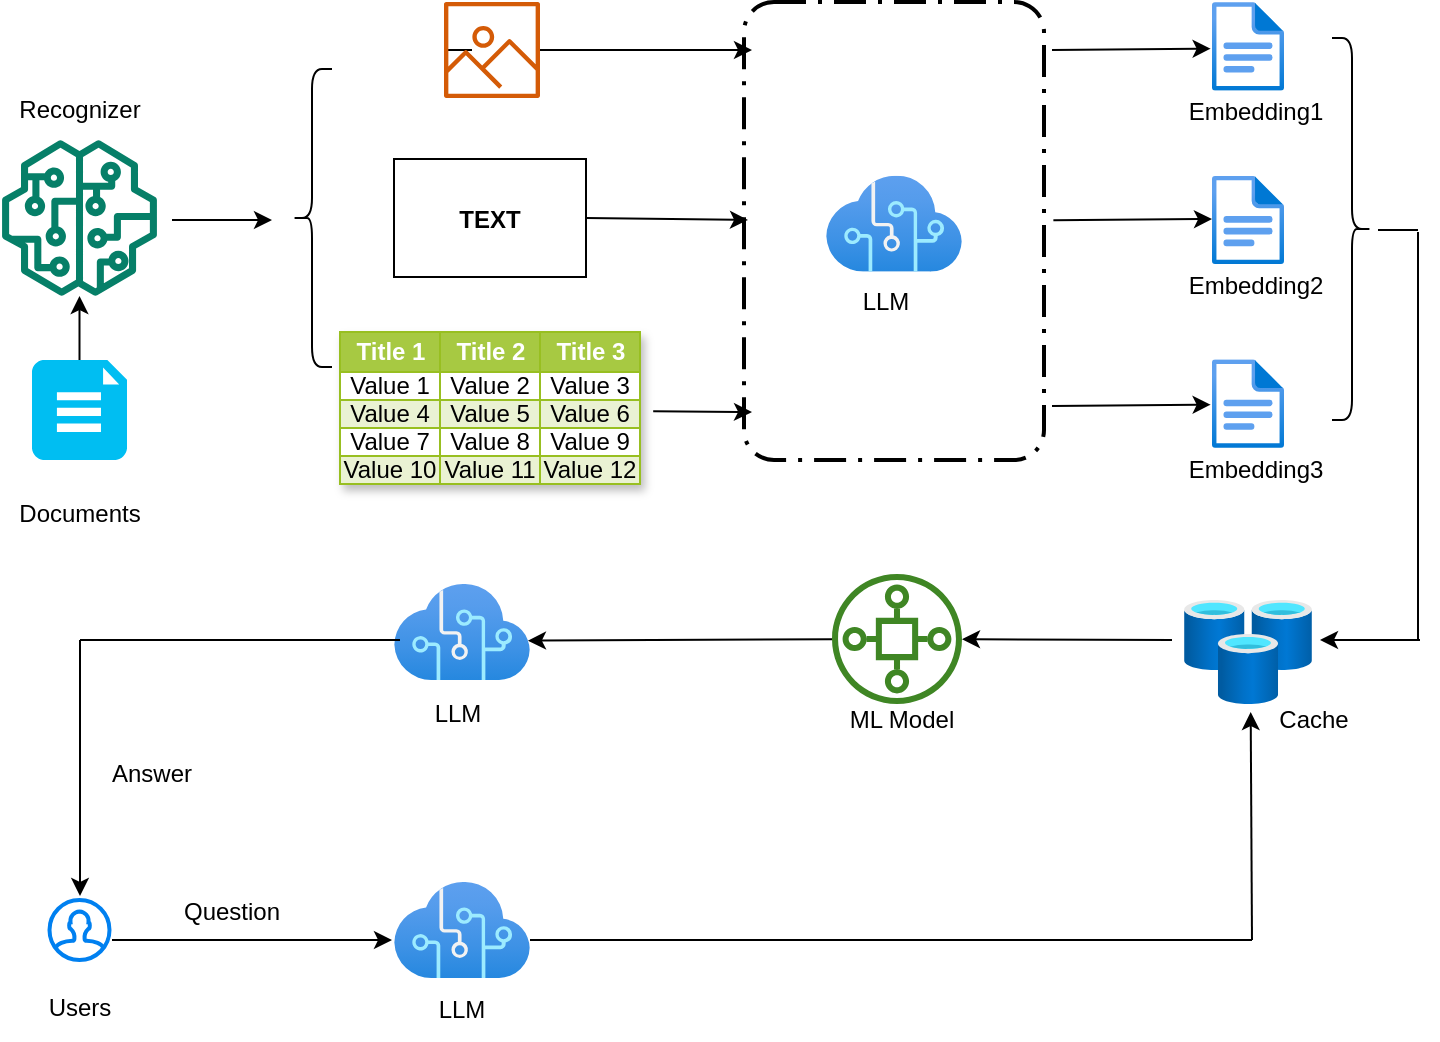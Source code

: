 <mxfile>
    <diagram id="Q0Bqb7_0KAcd7Om0uFCT" name="Page-1">
        <mxGraphModel dx="728" dy="333" grid="1" gridSize="10" guides="1" tooltips="1" connect="1" arrows="1" fold="1" page="1" pageScale="1" pageWidth="827" pageHeight="1169" math="0" shadow="0">
            <root>
                <mxCell id="0"/>
                <mxCell id="1" parent="0"/>
                <mxCell id="80" value="" style="verticalLabelPosition=bottom;html=1;verticalAlign=top;align=center;strokeColor=none;fillColor=#00BEF2;shape=mxgraph.azure.file_2;pointerEvents=1;" parent="1" vertex="1">
                    <mxGeometry x="110" y="560" width="47.5" height="50" as="geometry"/>
                </mxCell>
                <mxCell id="81" value="" style="sketch=0;outlineConnect=0;fontColor=#232F3E;gradientColor=none;fillColor=#067F68;strokeColor=none;dashed=0;verticalLabelPosition=bottom;verticalAlign=top;align=center;html=1;fontSize=12;fontStyle=0;aspect=fixed;pointerEvents=1;shape=mxgraph.aws4.sagemaker_model;" parent="1" vertex="1">
                    <mxGeometry x="94.75" y="450" width="78" height="78" as="geometry"/>
                </mxCell>
                <mxCell id="82" value="" style="endArrow=classic;html=1;exitX=0.5;exitY=0;exitDx=0;exitDy=0;exitPerimeter=0;" parent="1" source="80" target="81" edge="1">
                    <mxGeometry width="50" height="50" relative="1" as="geometry">
                        <mxPoint x="90" y="570" as="sourcePoint"/>
                        <mxPoint x="140" y="520" as="targetPoint"/>
                    </mxGeometry>
                </mxCell>
                <mxCell id="83" value="" style="endArrow=classic;html=1;" parent="1" edge="1">
                    <mxGeometry width="50" height="50" relative="1" as="geometry">
                        <mxPoint x="180" y="490" as="sourcePoint"/>
                        <mxPoint x="230" y="490" as="targetPoint"/>
                    </mxGeometry>
                </mxCell>
                <mxCell id="84" value="" style="shape=curlyBracket;whiteSpace=wrap;html=1;rounded=1;labelPosition=left;verticalLabelPosition=middle;align=right;verticalAlign=middle;" parent="1" vertex="1">
                    <mxGeometry x="240" y="414.5" width="20" height="149" as="geometry"/>
                </mxCell>
                <mxCell id="91" value="Assets" style="childLayout=tableLayout;recursiveResize=0;strokeColor=#98bf21;fillColor=#A7C942;shadow=1;" parent="1" vertex="1">
                    <mxGeometry x="264" y="546" width="150" height="76" as="geometry"/>
                </mxCell>
                <mxCell id="92" style="shape=tableRow;horizontal=0;startSize=0;swimlaneHead=0;swimlaneBody=0;top=0;left=0;bottom=0;right=0;dropTarget=0;collapsible=0;recursiveResize=0;expand=0;fontStyle=0;strokeColor=inherit;fillColor=#ffffff;" parent="91" vertex="1">
                    <mxGeometry width="150" height="20" as="geometry"/>
                </mxCell>
                <mxCell id="93" value="Title 1" style="connectable=0;recursiveResize=0;strokeColor=inherit;fillColor=#A7C942;align=center;fontStyle=1;fontColor=#FFFFFF;html=1;" parent="92" vertex="1">
                    <mxGeometry width="50" height="20" as="geometry">
                        <mxRectangle width="50" height="20" as="alternateBounds"/>
                    </mxGeometry>
                </mxCell>
                <mxCell id="94" value="Title 2" style="connectable=0;recursiveResize=0;strokeColor=inherit;fillColor=#A7C942;align=center;fontStyle=1;fontColor=#FFFFFF;html=1;" parent="92" vertex="1">
                    <mxGeometry x="50" width="50" height="20" as="geometry">
                        <mxRectangle width="50" height="20" as="alternateBounds"/>
                    </mxGeometry>
                </mxCell>
                <mxCell id="95" value="Title 3" style="connectable=0;recursiveResize=0;strokeColor=inherit;fillColor=#A7C942;align=center;fontStyle=1;fontColor=#FFFFFF;html=1;" parent="92" vertex="1">
                    <mxGeometry x="100" width="50" height="20" as="geometry">
                        <mxRectangle width="50" height="20" as="alternateBounds"/>
                    </mxGeometry>
                </mxCell>
                <mxCell id="96" value="" style="shape=tableRow;horizontal=0;startSize=0;swimlaneHead=0;swimlaneBody=0;top=0;left=0;bottom=0;right=0;dropTarget=0;collapsible=0;recursiveResize=0;expand=0;fontStyle=0;strokeColor=inherit;fillColor=#ffffff;" parent="91" vertex="1">
                    <mxGeometry y="20" width="150" height="14" as="geometry"/>
                </mxCell>
                <mxCell id="97" value="Value 1" style="connectable=0;recursiveResize=0;strokeColor=inherit;fillColor=inherit;align=center;whiteSpace=wrap;html=1;" parent="96" vertex="1">
                    <mxGeometry width="50" height="14" as="geometry">
                        <mxRectangle width="50" height="14" as="alternateBounds"/>
                    </mxGeometry>
                </mxCell>
                <mxCell id="98" value="Value 2" style="connectable=0;recursiveResize=0;strokeColor=inherit;fillColor=inherit;align=center;whiteSpace=wrap;html=1;" parent="96" vertex="1">
                    <mxGeometry x="50" width="50" height="14" as="geometry">
                        <mxRectangle width="50" height="14" as="alternateBounds"/>
                    </mxGeometry>
                </mxCell>
                <mxCell id="99" value="Value 3" style="connectable=0;recursiveResize=0;strokeColor=inherit;fillColor=inherit;align=center;whiteSpace=wrap;html=1;" parent="96" vertex="1">
                    <mxGeometry x="100" width="50" height="14" as="geometry">
                        <mxRectangle width="50" height="14" as="alternateBounds"/>
                    </mxGeometry>
                </mxCell>
                <mxCell id="100" value="" style="shape=tableRow;horizontal=0;startSize=0;swimlaneHead=0;swimlaneBody=0;top=0;left=0;bottom=0;right=0;dropTarget=0;collapsible=0;recursiveResize=0;expand=0;fontStyle=1;strokeColor=inherit;fillColor=#EAF2D3;" parent="91" vertex="1">
                    <mxGeometry y="34" width="150" height="14" as="geometry"/>
                </mxCell>
                <mxCell id="101" value="Value 4" style="connectable=0;recursiveResize=0;strokeColor=inherit;fillColor=inherit;whiteSpace=wrap;html=1;" parent="100" vertex="1">
                    <mxGeometry width="50" height="14" as="geometry">
                        <mxRectangle width="50" height="14" as="alternateBounds"/>
                    </mxGeometry>
                </mxCell>
                <mxCell id="102" value="Value 5" style="connectable=0;recursiveResize=0;strokeColor=inherit;fillColor=inherit;whiteSpace=wrap;html=1;" parent="100" vertex="1">
                    <mxGeometry x="50" width="50" height="14" as="geometry">
                        <mxRectangle width="50" height="14" as="alternateBounds"/>
                    </mxGeometry>
                </mxCell>
                <mxCell id="103" value="Value 6" style="connectable=0;recursiveResize=0;strokeColor=inherit;fillColor=inherit;whiteSpace=wrap;html=1;" parent="100" vertex="1">
                    <mxGeometry x="100" width="50" height="14" as="geometry">
                        <mxRectangle width="50" height="14" as="alternateBounds"/>
                    </mxGeometry>
                </mxCell>
                <mxCell id="104" value="" style="shape=tableRow;horizontal=0;startSize=0;swimlaneHead=0;swimlaneBody=0;top=0;left=0;bottom=0;right=0;dropTarget=0;collapsible=0;recursiveResize=0;expand=0;fontStyle=0;strokeColor=inherit;fillColor=#ffffff;" parent="91" vertex="1">
                    <mxGeometry y="48" width="150" height="14" as="geometry"/>
                </mxCell>
                <mxCell id="105" value="Value 7" style="connectable=0;recursiveResize=0;strokeColor=inherit;fillColor=inherit;fontStyle=0;align=center;whiteSpace=wrap;html=1;" parent="104" vertex="1">
                    <mxGeometry width="50" height="14" as="geometry">
                        <mxRectangle width="50" height="14" as="alternateBounds"/>
                    </mxGeometry>
                </mxCell>
                <mxCell id="106" value="Value 8" style="connectable=0;recursiveResize=0;strokeColor=inherit;fillColor=inherit;fontStyle=0;align=center;whiteSpace=wrap;html=1;" parent="104" vertex="1">
                    <mxGeometry x="50" width="50" height="14" as="geometry">
                        <mxRectangle width="50" height="14" as="alternateBounds"/>
                    </mxGeometry>
                </mxCell>
                <mxCell id="107" value="Value 9" style="connectable=0;recursiveResize=0;strokeColor=inherit;fillColor=inherit;fontStyle=0;align=center;whiteSpace=wrap;html=1;" parent="104" vertex="1">
                    <mxGeometry x="100" width="50" height="14" as="geometry">
                        <mxRectangle width="50" height="14" as="alternateBounds"/>
                    </mxGeometry>
                </mxCell>
                <mxCell id="108" value="" style="shape=tableRow;horizontal=0;startSize=0;swimlaneHead=0;swimlaneBody=0;top=0;left=0;bottom=0;right=0;dropTarget=0;collapsible=0;recursiveResize=0;expand=0;fontStyle=1;strokeColor=inherit;fillColor=#EAF2D3;" parent="91" vertex="1">
                    <mxGeometry y="62" width="150" height="14" as="geometry"/>
                </mxCell>
                <mxCell id="109" value="Value 10" style="connectable=0;recursiveResize=0;strokeColor=inherit;fillColor=inherit;whiteSpace=wrap;html=1;" parent="108" vertex="1">
                    <mxGeometry width="50" height="14" as="geometry">
                        <mxRectangle width="50" height="14" as="alternateBounds"/>
                    </mxGeometry>
                </mxCell>
                <mxCell id="110" value="Value 11" style="connectable=0;recursiveResize=0;strokeColor=inherit;fillColor=inherit;whiteSpace=wrap;html=1;" parent="108" vertex="1">
                    <mxGeometry x="50" width="50" height="14" as="geometry">
                        <mxRectangle width="50" height="14" as="alternateBounds"/>
                    </mxGeometry>
                </mxCell>
                <mxCell id="111" value="Value 12" style="connectable=0;recursiveResize=0;strokeColor=inherit;fillColor=inherit;whiteSpace=wrap;html=1;" parent="108" vertex="1">
                    <mxGeometry x="100" width="50" height="14" as="geometry">
                        <mxRectangle width="50" height="14" as="alternateBounds"/>
                    </mxGeometry>
                </mxCell>
                <mxCell id="114" value="" style="points=[[0.25,0,0],[0.5,0,0],[0.75,0,0],[1,0.25,0],[1,0.5,0],[1,0.75,0],[0.75,1,0],[0.5,1,0],[0.25,1,0],[0,0.75,0],[0,0.5,0],[0,0.25,0]];rounded=1;arcSize=10;dashed=1;strokeColor=#000000;fillColor=none;gradientColor=none;dashPattern=8 3 1 3;strokeWidth=2;whiteSpace=wrap;" parent="1" vertex="1">
                    <mxGeometry x="466" y="381" width="150" height="229" as="geometry"/>
                </mxCell>
                <mxCell id="113" value="" style="sketch=0;outlineConnect=0;fontColor=#232F3E;gradientColor=none;fillColor=#3F8624;strokeColor=none;dashed=0;verticalLabelPosition=bottom;verticalAlign=top;align=center;html=1;fontSize=12;fontStyle=0;aspect=fixed;pointerEvents=1;shape=mxgraph.aws4.iot_sitewise_asset_model;" parent="1" vertex="1">
                    <mxGeometry x="510" y="667" width="65" height="65" as="geometry"/>
                </mxCell>
                <mxCell id="115" value="" style="endArrow=classic;html=1;startArrow=none;" parent="1" source="85" edge="1">
                    <mxGeometry width="50" height="50" relative="1" as="geometry">
                        <mxPoint x="330" y="405" as="sourcePoint"/>
                        <mxPoint x="470" y="405" as="targetPoint"/>
                    </mxGeometry>
                </mxCell>
                <mxCell id="116" value="" style="endArrow=classic;html=1;exitX=1;exitY=0.5;exitDx=0;exitDy=0;" parent="1" source="118" edge="1">
                    <mxGeometry width="50" height="50" relative="1" as="geometry">
                        <mxPoint x="360" y="490" as="sourcePoint"/>
                        <mxPoint x="468" y="490" as="targetPoint"/>
                    </mxGeometry>
                </mxCell>
                <mxCell id="117" value="" style="endArrow=classic;html=1;exitX=1.044;exitY=-0.595;exitDx=0;exitDy=0;exitPerimeter=0;" parent="1" source="104" edge="1">
                    <mxGeometry width="50" height="50" relative="1" as="geometry">
                        <mxPoint x="410" y="564" as="sourcePoint"/>
                        <mxPoint x="470" y="586" as="targetPoint"/>
                    </mxGeometry>
                </mxCell>
                <mxCell id="118" value="" style="rounded=0;whiteSpace=wrap;html=1;" parent="1" vertex="1">
                    <mxGeometry x="291" y="459.5" width="96" height="59" as="geometry"/>
                </mxCell>
                <mxCell id="119" value="" style="endArrow=none;html=1;" parent="1" target="85" edge="1">
                    <mxGeometry width="50" height="50" relative="1" as="geometry">
                        <mxPoint x="330" y="405" as="sourcePoint"/>
                        <mxPoint x="470" y="405" as="targetPoint"/>
                    </mxGeometry>
                </mxCell>
                <mxCell id="85" value="" style="sketch=0;outlineConnect=0;fontColor=#232F3E;gradientColor=none;fillColor=#D45B07;strokeColor=none;dashed=0;verticalLabelPosition=bottom;verticalAlign=top;align=center;html=1;fontSize=12;fontStyle=0;aspect=fixed;pointerEvents=1;shape=mxgraph.aws4.container_registry_image;" parent="1" vertex="1">
                    <mxGeometry x="316" y="381" width="48" height="48" as="geometry"/>
                </mxCell>
                <mxCell id="120" value="&lt;b&gt;TEXT&lt;/b&gt;" style="text;html=1;strokeColor=none;fillColor=none;align=center;verticalAlign=middle;whiteSpace=wrap;rounded=0;" parent="1" vertex="1">
                    <mxGeometry x="309" y="475" width="60" height="30" as="geometry"/>
                </mxCell>
                <mxCell id="121" value="" style="aspect=fixed;html=1;points=[];align=center;image;fontSize=12;image=img/lib/azure2/general/File.svg;" parent="1" vertex="1">
                    <mxGeometry x="700" y="381" width="36" height="44.36" as="geometry"/>
                </mxCell>
                <mxCell id="122" value="" style="aspect=fixed;html=1;points=[];align=center;image;fontSize=12;image=img/lib/azure2/general/File.svg;" parent="1" vertex="1">
                    <mxGeometry x="700" y="467.82" width="36" height="44.36" as="geometry"/>
                </mxCell>
                <mxCell id="123" value="" style="aspect=fixed;html=1;points=[];align=center;image;fontSize=12;image=img/lib/azure2/general/File.svg;" parent="1" vertex="1">
                    <mxGeometry x="700" y="559.64" width="36" height="44.36" as="geometry"/>
                </mxCell>
                <mxCell id="124" value="" style="endArrow=classic;html=1;entryX=-0.019;entryY=0.639;entryDx=0;entryDy=0;entryPerimeter=0;" parent="1" edge="1">
                    <mxGeometry width="50" height="50" relative="1" as="geometry">
                        <mxPoint x="620" y="405" as="sourcePoint"/>
                        <mxPoint x="699.316" y="404.346" as="targetPoint"/>
                    </mxGeometry>
                </mxCell>
                <mxCell id="125" value="" style="endArrow=classic;html=1;entryX=-0.019;entryY=0.639;entryDx=0;entryDy=0;entryPerimeter=0;" parent="1" edge="1">
                    <mxGeometry width="50" height="50" relative="1" as="geometry">
                        <mxPoint x="620.68" y="490.15" as="sourcePoint"/>
                        <mxPoint x="699.996" y="489.496" as="targetPoint"/>
                    </mxGeometry>
                </mxCell>
                <mxCell id="126" value="" style="endArrow=classic;html=1;entryX=-0.019;entryY=0.639;entryDx=0;entryDy=0;entryPerimeter=0;" parent="1" edge="1">
                    <mxGeometry width="50" height="50" relative="1" as="geometry">
                        <mxPoint x="620.0" y="582.97" as="sourcePoint"/>
                        <mxPoint x="699.316" y="582.316" as="targetPoint"/>
                    </mxGeometry>
                </mxCell>
                <mxCell id="127" value="" style="shape=curlyBracket;whiteSpace=wrap;html=1;rounded=1;flipH=1;labelPosition=right;verticalLabelPosition=middle;align=left;verticalAlign=middle;" parent="1" vertex="1">
                    <mxGeometry x="760" y="399" width="20" height="191" as="geometry"/>
                </mxCell>
                <mxCell id="128" value="" style="html=1;verticalLabelPosition=bottom;align=center;labelBackgroundColor=#ffffff;verticalAlign=top;strokeWidth=2;strokeColor=#0080F0;shadow=0;dashed=0;shape=mxgraph.ios7.icons.user;" parent="1" vertex="1">
                    <mxGeometry x="118.75" y="830" width="30" height="30" as="geometry"/>
                </mxCell>
                <mxCell id="130" value="" style="endArrow=classic;html=1;" parent="1" edge="1">
                    <mxGeometry width="50" height="50" relative="1" as="geometry">
                        <mxPoint x="150" y="850" as="sourcePoint"/>
                        <mxPoint x="290" y="850" as="targetPoint"/>
                    </mxGeometry>
                </mxCell>
                <mxCell id="131" value="" style="aspect=fixed;html=1;points=[];align=center;image;fontSize=12;image=img/lib/azure2/databases/Cache_Redis.svg;" parent="1" vertex="1">
                    <mxGeometry x="686" y="680" width="64" height="52" as="geometry"/>
                </mxCell>
                <mxCell id="132" value="Documents" style="text;html=1;strokeColor=none;fillColor=none;align=center;verticalAlign=middle;whiteSpace=wrap;rounded=0;" parent="1" vertex="1">
                    <mxGeometry x="104" y="622" width="60" height="30" as="geometry"/>
                </mxCell>
                <mxCell id="133" value="Embedding1" style="text;html=1;strokeColor=none;fillColor=none;align=center;verticalAlign=middle;whiteSpace=wrap;rounded=0;" parent="1" vertex="1">
                    <mxGeometry x="692" y="421" width="60" height="30" as="geometry"/>
                </mxCell>
                <mxCell id="134" value="Embedding2" style="text;html=1;strokeColor=none;fillColor=none;align=center;verticalAlign=middle;whiteSpace=wrap;rounded=0;" parent="1" vertex="1">
                    <mxGeometry x="692" y="508" width="60" height="30" as="geometry"/>
                </mxCell>
                <mxCell id="136" value="Embedding3" style="text;html=1;strokeColor=none;fillColor=none;align=center;verticalAlign=middle;whiteSpace=wrap;rounded=0;" parent="1" vertex="1">
                    <mxGeometry x="692" y="600" width="60" height="30" as="geometry"/>
                </mxCell>
                <mxCell id="138" value="" style="endArrow=none;html=1;fontFamily=Helvetica;fontSize=11;fontColor=default;align=center;strokeColor=default;" parent="1" edge="1">
                    <mxGeometry width="50" height="50" relative="1" as="geometry">
                        <mxPoint x="783" y="495" as="sourcePoint"/>
                        <mxPoint x="803" y="495" as="targetPoint"/>
                    </mxGeometry>
                </mxCell>
                <mxCell id="139" value="" style="endArrow=none;html=1;" parent="1" edge="1">
                    <mxGeometry width="50" height="50" relative="1" as="geometry">
                        <mxPoint x="803" y="700" as="sourcePoint"/>
                        <mxPoint x="803" y="496" as="targetPoint"/>
                    </mxGeometry>
                </mxCell>
                <mxCell id="140" value="" style="endArrow=classic;html=1;" parent="1" edge="1">
                    <mxGeometry width="50" height="50" relative="1" as="geometry">
                        <mxPoint x="804" y="700" as="sourcePoint"/>
                        <mxPoint x="754" y="700" as="targetPoint"/>
                    </mxGeometry>
                </mxCell>
                <mxCell id="141" value="" style="aspect=fixed;html=1;points=[];align=center;image;fontSize=12;image=img/lib/azure2/ai_machine_learning/Cognitive_Services.svg;" parent="1" vertex="1">
                    <mxGeometry x="507" y="467.82" width="68" height="48" as="geometry"/>
                </mxCell>
                <mxCell id="142" value="" style="aspect=fixed;html=1;points=[];align=center;image;fontSize=12;image=img/lib/azure2/ai_machine_learning/Cognitive_Services.svg;" parent="1" vertex="1">
                    <mxGeometry x="291" y="821" width="68" height="48" as="geometry"/>
                </mxCell>
                <mxCell id="143" value="" style="aspect=fixed;html=1;points=[];align=center;image;fontSize=12;image=img/lib/azure2/ai_machine_learning/Cognitive_Services.svg;" parent="1" vertex="1">
                    <mxGeometry x="291" y="672" width="68" height="48" as="geometry"/>
                </mxCell>
                <mxCell id="144" value="" style="endArrow=none;html=1;" parent="1" edge="1">
                    <mxGeometry width="50" height="50" relative="1" as="geometry">
                        <mxPoint x="359" y="850" as="sourcePoint"/>
                        <mxPoint x="720" y="850" as="targetPoint"/>
                    </mxGeometry>
                </mxCell>
                <mxCell id="145" value="" style="endArrow=classic;html=1;entryX=0.521;entryY=1.077;entryDx=0;entryDy=0;entryPerimeter=0;" parent="1" target="131" edge="1">
                    <mxGeometry width="50" height="50" relative="1" as="geometry">
                        <mxPoint x="720" y="850" as="sourcePoint"/>
                        <mxPoint x="770" y="800" as="targetPoint"/>
                    </mxGeometry>
                </mxCell>
                <mxCell id="146" value="" style="endArrow=classic;html=1;" parent="1" target="113" edge="1">
                    <mxGeometry width="50" height="50" relative="1" as="geometry">
                        <mxPoint x="680" y="700" as="sourcePoint"/>
                        <mxPoint x="640" y="680" as="targetPoint"/>
                    </mxGeometry>
                </mxCell>
                <mxCell id="147" value="" style="endArrow=classic;html=1;entryX=0.985;entryY=0.59;entryDx=0;entryDy=0;entryPerimeter=0;" parent="1" source="113" target="143" edge="1">
                    <mxGeometry width="50" height="50" relative="1" as="geometry">
                        <mxPoint x="350" y="750" as="sourcePoint"/>
                        <mxPoint x="400" y="700" as="targetPoint"/>
                    </mxGeometry>
                </mxCell>
                <mxCell id="148" value="" style="endArrow=none;html=1;" parent="1" edge="1">
                    <mxGeometry width="50" height="50" relative="1" as="geometry">
                        <mxPoint x="134" y="700" as="sourcePoint"/>
                        <mxPoint x="294" y="700" as="targetPoint"/>
                    </mxGeometry>
                </mxCell>
                <mxCell id="149" value="" style="endArrow=classic;html=1;entryX=0.375;entryY=-0.067;entryDx=0;entryDy=0;entryPerimeter=0;" parent="1" edge="1">
                    <mxGeometry width="50" height="50" relative="1" as="geometry">
                        <mxPoint x="134" y="700" as="sourcePoint"/>
                        <mxPoint x="134" y="827.99" as="targetPoint"/>
                    </mxGeometry>
                </mxCell>
                <mxCell id="150" value="Recognizer" style="text;html=1;strokeColor=none;fillColor=none;align=center;verticalAlign=middle;whiteSpace=wrap;rounded=0;" parent="1" vertex="1">
                    <mxGeometry x="104" y="420" width="60" height="30" as="geometry"/>
                </mxCell>
                <mxCell id="151" value="LLM" style="text;html=1;strokeColor=none;fillColor=none;align=center;verticalAlign=middle;whiteSpace=wrap;rounded=0;" parent="1" vertex="1">
                    <mxGeometry x="507" y="516" width="60" height="30" as="geometry"/>
                </mxCell>
                <mxCell id="152" value="Cache" style="text;html=1;strokeColor=none;fillColor=none;align=center;verticalAlign=middle;whiteSpace=wrap;rounded=0;" parent="1" vertex="1">
                    <mxGeometry x="721" y="725" width="60" height="30" as="geometry"/>
                </mxCell>
                <mxCell id="153" value="ML Model" style="text;html=1;strokeColor=none;fillColor=none;align=center;verticalAlign=middle;whiteSpace=wrap;rounded=0;" parent="1" vertex="1">
                    <mxGeometry x="515" y="725" width="60" height="30" as="geometry"/>
                </mxCell>
                <mxCell id="154" value="LLM" style="text;html=1;strokeColor=none;fillColor=none;align=center;verticalAlign=middle;whiteSpace=wrap;rounded=0;" parent="1" vertex="1">
                    <mxGeometry x="293" y="722" width="60" height="30" as="geometry"/>
                </mxCell>
                <mxCell id="155" value="LLM" style="text;html=1;strokeColor=none;fillColor=none;align=center;verticalAlign=middle;whiteSpace=wrap;rounded=0;" parent="1" vertex="1">
                    <mxGeometry x="295" y="870" width="60" height="30" as="geometry"/>
                </mxCell>
                <mxCell id="156" value="Users" style="text;html=1;strokeColor=none;fillColor=none;align=center;verticalAlign=middle;whiteSpace=wrap;rounded=0;" parent="1" vertex="1">
                    <mxGeometry x="104" y="869" width="60" height="30" as="geometry"/>
                </mxCell>
                <mxCell id="157" value="Question" style="text;html=1;strokeColor=none;fillColor=none;align=center;verticalAlign=middle;whiteSpace=wrap;rounded=0;" parent="1" vertex="1">
                    <mxGeometry x="180" y="821" width="60" height="30" as="geometry"/>
                </mxCell>
                <mxCell id="158" value="Answer" style="text;html=1;strokeColor=none;fillColor=none;align=center;verticalAlign=middle;whiteSpace=wrap;rounded=0;" parent="1" vertex="1">
                    <mxGeometry x="140" y="752" width="60" height="30" as="geometry"/>
                </mxCell>
            </root>
        </mxGraphModel>
    </diagram>
</mxfile>